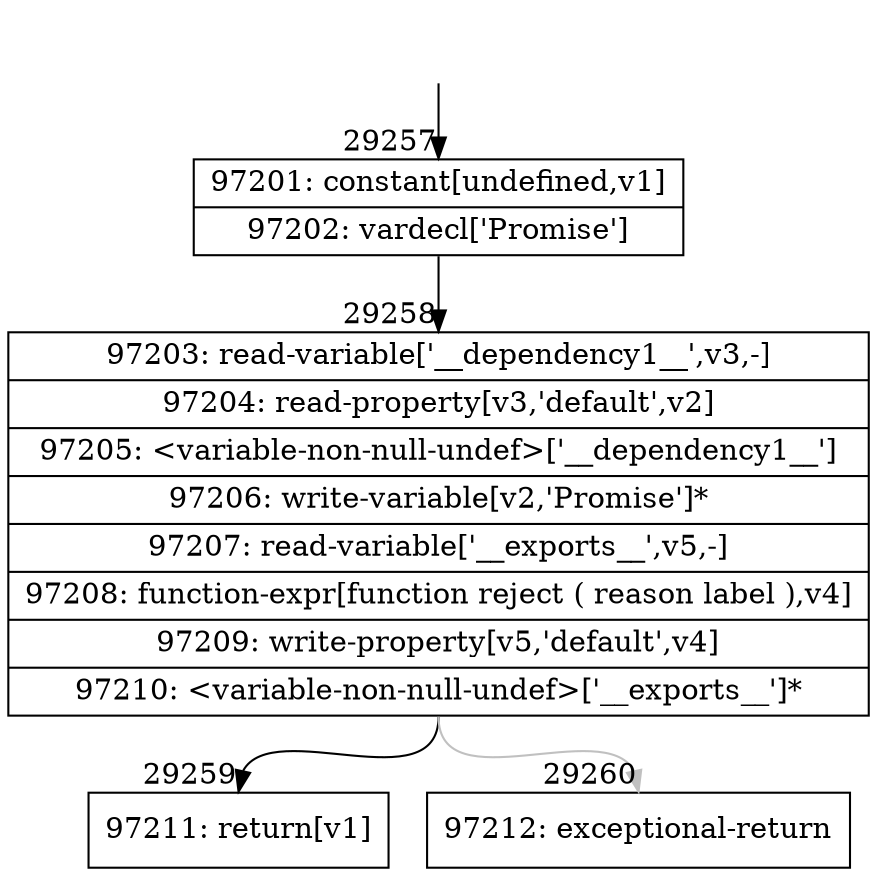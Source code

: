 digraph {
rankdir="TD"
BB_entry2593[shape=none,label=""];
BB_entry2593 -> BB29257 [tailport=s, headport=n, headlabel="    29257"]
BB29257 [shape=record label="{97201: constant[undefined,v1]|97202: vardecl['Promise']}" ] 
BB29257 -> BB29258 [tailport=s, headport=n, headlabel="      29258"]
BB29258 [shape=record label="{97203: read-variable['__dependency1__',v3,-]|97204: read-property[v3,'default',v2]|97205: \<variable-non-null-undef\>['__dependency1__']|97206: write-variable[v2,'Promise']*|97207: read-variable['__exports__',v5,-]|97208: function-expr[function reject ( reason label ),v4]|97209: write-property[v5,'default',v4]|97210: \<variable-non-null-undef\>['__exports__']*}" ] 
BB29258 -> BB29259 [tailport=s, headport=n, headlabel="      29259"]
BB29258 -> BB29260 [tailport=s, headport=n, color=gray, headlabel="      29260"]
BB29259 [shape=record label="{97211: return[v1]}" ] 
BB29260 [shape=record label="{97212: exceptional-return}" ] 
//#$~ 52850
}
